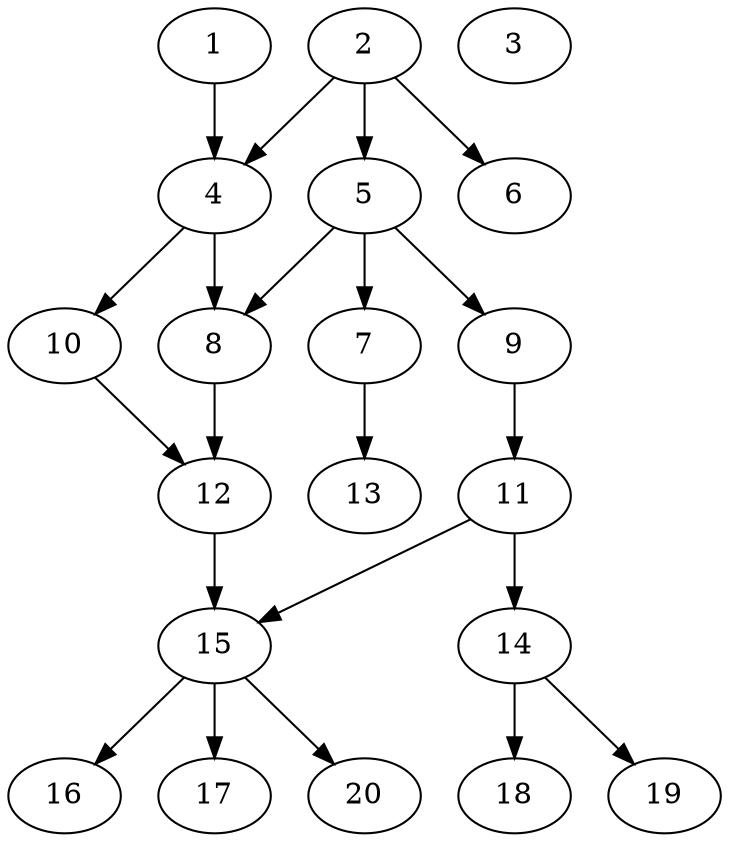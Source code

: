 // DAG automatically generated by daggen at Wed Jul 24 22:10:09 2019
// ./daggen --dot -n 20 --ccr 0.3 --fat 0.5 --regular 0.5 --density 0.5 --mindata 5242880 --maxdata 52428800 
digraph G {
  1 [size="51814400", alpha="0.02", expect_size="15544320"] 
  1 -> 4 [size ="15544320"]
  2 [size="115302400", alpha="0.05", expect_size="34590720"] 
  2 -> 4 [size ="34590720"]
  2 -> 5 [size ="34590720"]
  2 -> 6 [size ="34590720"]
  3 [size="163805867", alpha="0.05", expect_size="49141760"] 
  4 [size="126091947", alpha="0.11", expect_size="37827584"] 
  4 -> 8 [size ="37827584"]
  4 -> 10 [size ="37827584"]
  5 [size="27774293", alpha="0.15", expect_size="8332288"] 
  5 -> 7 [size ="8332288"]
  5 -> 8 [size ="8332288"]
  5 -> 9 [size ="8332288"]
  6 [size="115394560", alpha="0.08", expect_size="34618368"] 
  7 [size="150050133", alpha="0.14", expect_size="45015040"] 
  7 -> 13 [size ="45015040"]
  8 [size="119265280", alpha="0.11", expect_size="35779584"] 
  8 -> 12 [size ="35779584"]
  9 [size="117193387", alpha="0.17", expect_size="35158016"] 
  9 -> 11 [size ="35158016"]
  10 [size="48950613", alpha="0.19", expect_size="14685184"] 
  10 -> 12 [size ="14685184"]
  11 [size="29501440", alpha="0.00", expect_size="8850432"] 
  11 -> 14 [size ="8850432"]
  11 -> 15 [size ="8850432"]
  12 [size="42308267", alpha="0.17", expect_size="12692480"] 
  12 -> 15 [size ="12692480"]
  13 [size="81967787", alpha="0.06", expect_size="24590336"] 
  14 [size="122108587", alpha="0.10", expect_size="36632576"] 
  14 -> 18 [size ="36632576"]
  14 -> 19 [size ="36632576"]
  15 [size="53701973", alpha="0.08", expect_size="16110592"] 
  15 -> 16 [size ="16110592"]
  15 -> 17 [size ="16110592"]
  15 -> 20 [size ="16110592"]
  16 [size="167929173", alpha="0.18", expect_size="50378752"] 
  17 [size="72000853", alpha="0.06", expect_size="21600256"] 
  18 [size="23398400", alpha="0.18", expect_size="7019520"] 
  19 [size="106448213", alpha="0.17", expect_size="31934464"] 
  20 [size="83810987", alpha="0.05", expect_size="25143296"] 
}
